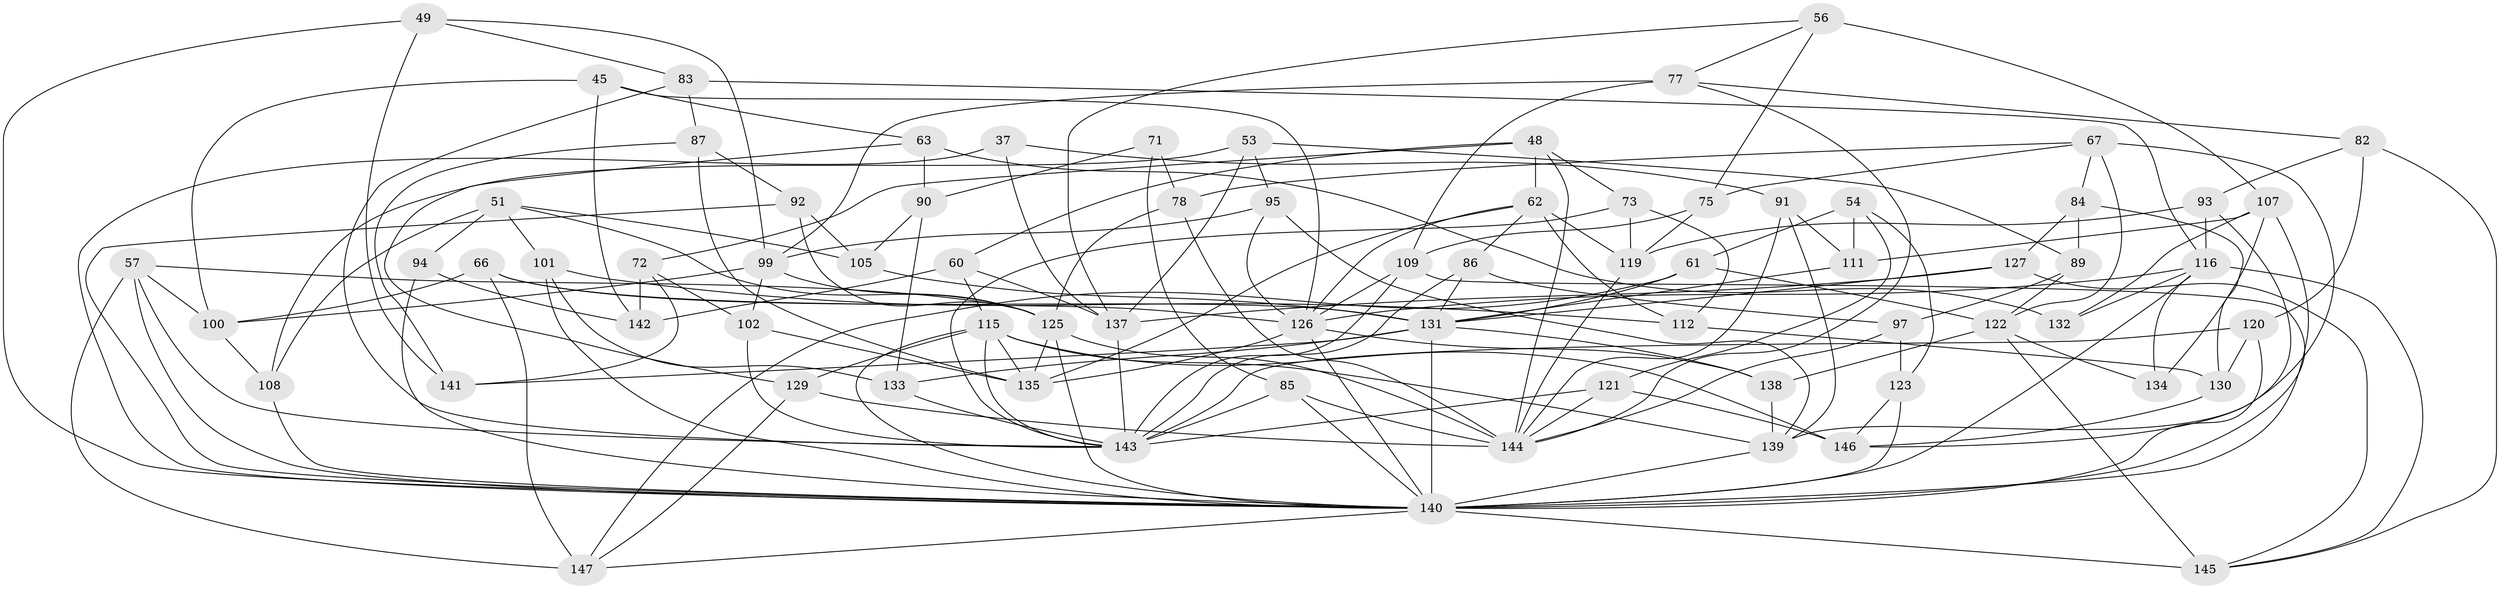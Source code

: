 // original degree distribution, {4: 1.0}
// Generated by graph-tools (version 1.1) at 2025/56/03/09/25 04:56:50]
// undirected, 73 vertices, 181 edges
graph export_dot {
graph [start="1"]
  node [color=gray90,style=filled];
  37;
  45;
  48 [super="+33"];
  49;
  51 [super="+13"];
  53;
  54;
  56;
  57 [super="+2+17+7"];
  60;
  61;
  62 [super="+1+31"];
  63;
  66;
  67 [super="+30"];
  71;
  72;
  73;
  75;
  77 [super="+24"];
  78 [super="+69"];
  82;
  83;
  84;
  85;
  86;
  87;
  89;
  90;
  91;
  92;
  93;
  94;
  95;
  97;
  99 [super="+88"];
  100 [super="+11+68"];
  101;
  102;
  105;
  107 [super="+12"];
  108;
  109 [super="+4+47"];
  111;
  112;
  115 [super="+41"];
  116 [super="+52+76"];
  119 [super="+50"];
  120;
  121;
  122 [super="+79+110"];
  123 [super="+103"];
  125 [super="+43+58+55"];
  126 [super="+106+104+46"];
  127;
  129;
  130;
  131 [super="+19+39+113"];
  132;
  133;
  134;
  135 [super="+118+80"];
  137 [super="+81"];
  138;
  139 [super="+74+34"];
  140 [super="+98+29+124+136"];
  141;
  142;
  143 [super="+64+40"];
  144 [super="+65+38"];
  145 [super="+9"];
  146 [super="+128"];
  147 [super="+114"];
  37 -- 91;
  37 -- 137;
  37 -- 140 [weight=2];
  45 -- 142;
  45 -- 63;
  45 -- 100;
  45 -- 126;
  48 -- 60;
  48 -- 62 [weight=2];
  48 -- 72;
  48 -- 73;
  48 -- 144;
  49 -- 141;
  49 -- 140;
  49 -- 83;
  49 -- 99;
  51 -- 105;
  51 -- 108;
  51 -- 94 [weight=2];
  51 -- 101;
  51 -- 125;
  53 -- 108;
  53 -- 95;
  53 -- 89;
  53 -- 137;
  54 -- 111;
  54 -- 121;
  54 -- 123;
  54 -- 61;
  56 -- 75;
  56 -- 137;
  56 -- 107;
  56 -- 77;
  57 -- 100 [weight=2];
  57 -- 147 [weight=2];
  57 -- 143;
  57 -- 140 [weight=3];
  57 -- 125 [weight=2];
  60 -- 142;
  60 -- 137;
  60 -- 115;
  61 -- 147;
  61 -- 122;
  61 -- 131;
  62 -- 86;
  62 -- 112;
  62 -- 119 [weight=2];
  62 -- 126;
  62 -- 135;
  63 -- 90;
  63 -- 132;
  63 -- 129;
  66 -- 126;
  66 -- 147;
  66 -- 100;
  66 -- 131;
  67 -- 75;
  67 -- 84;
  67 -- 122;
  67 -- 139 [weight=2];
  67 -- 78;
  71 -- 85;
  71 -- 90;
  71 -- 78 [weight=2];
  72 -- 141;
  72 -- 142;
  72 -- 102;
  73 -- 143;
  73 -- 112;
  73 -- 119;
  75 -- 119;
  75 -- 109;
  77 -- 109 [weight=2];
  77 -- 82;
  77 -- 99;
  77 -- 144;
  78 -- 125 [weight=2];
  78 -- 144;
  82 -- 120;
  82 -- 93;
  82 -- 145;
  83 -- 87;
  83 -- 143;
  83 -- 116;
  84 -- 130;
  84 -- 89;
  84 -- 127;
  85 -- 144;
  85 -- 143;
  85 -- 140;
  86 -- 97;
  86 -- 131;
  86 -- 143;
  87 -- 135;
  87 -- 141;
  87 -- 92;
  89 -- 97;
  89 -- 122;
  90 -- 105;
  90 -- 133;
  91 -- 111;
  91 -- 139;
  91 -- 144;
  92 -- 105;
  92 -- 140;
  92 -- 125;
  93 -- 146;
  93 -- 119;
  93 -- 116;
  94 -- 142;
  94 -- 140;
  95 -- 99;
  95 -- 126;
  95 -- 139;
  97 -- 144;
  97 -- 123;
  99 -- 102;
  99 -- 100 [weight=3];
  99 -- 125;
  100 -- 108;
  101 -- 133;
  101 -- 112;
  101 -- 140;
  102 -- 143;
  102 -- 135;
  105 -- 131;
  107 -- 134;
  107 -- 132 [weight=2];
  107 -- 111;
  107 -- 140;
  108 -- 140;
  109 -- 126 [weight=2];
  109 -- 143;
  109 -- 140 [weight=2];
  111 -- 131;
  112 -- 130;
  115 -- 139;
  115 -- 143;
  115 -- 129;
  115 -- 146 [weight=2];
  115 -- 135;
  115 -- 140;
  116 -- 134 [weight=2];
  116 -- 140 [weight=3];
  116 -- 132;
  116 -- 145;
  116 -- 126;
  119 -- 144;
  120 -- 130;
  120 -- 143;
  120 -- 140;
  121 -- 144;
  121 -- 143;
  121 -- 146;
  122 -- 134;
  122 -- 145 [weight=3];
  122 -- 138;
  123 -- 146;
  123 -- 140 [weight=3];
  125 -- 135;
  125 -- 144;
  125 -- 140;
  126 -- 135 [weight=3];
  126 -- 138;
  126 -- 140 [weight=3];
  127 -- 145;
  127 -- 131;
  127 -- 137;
  129 -- 147;
  129 -- 144;
  130 -- 146;
  131 -- 141;
  131 -- 133;
  131 -- 138;
  131 -- 140 [weight=5];
  133 -- 143;
  137 -- 143 [weight=3];
  138 -- 139;
  139 -- 140 [weight=2];
  140 -- 147;
  140 -- 145 [weight=2];
}
